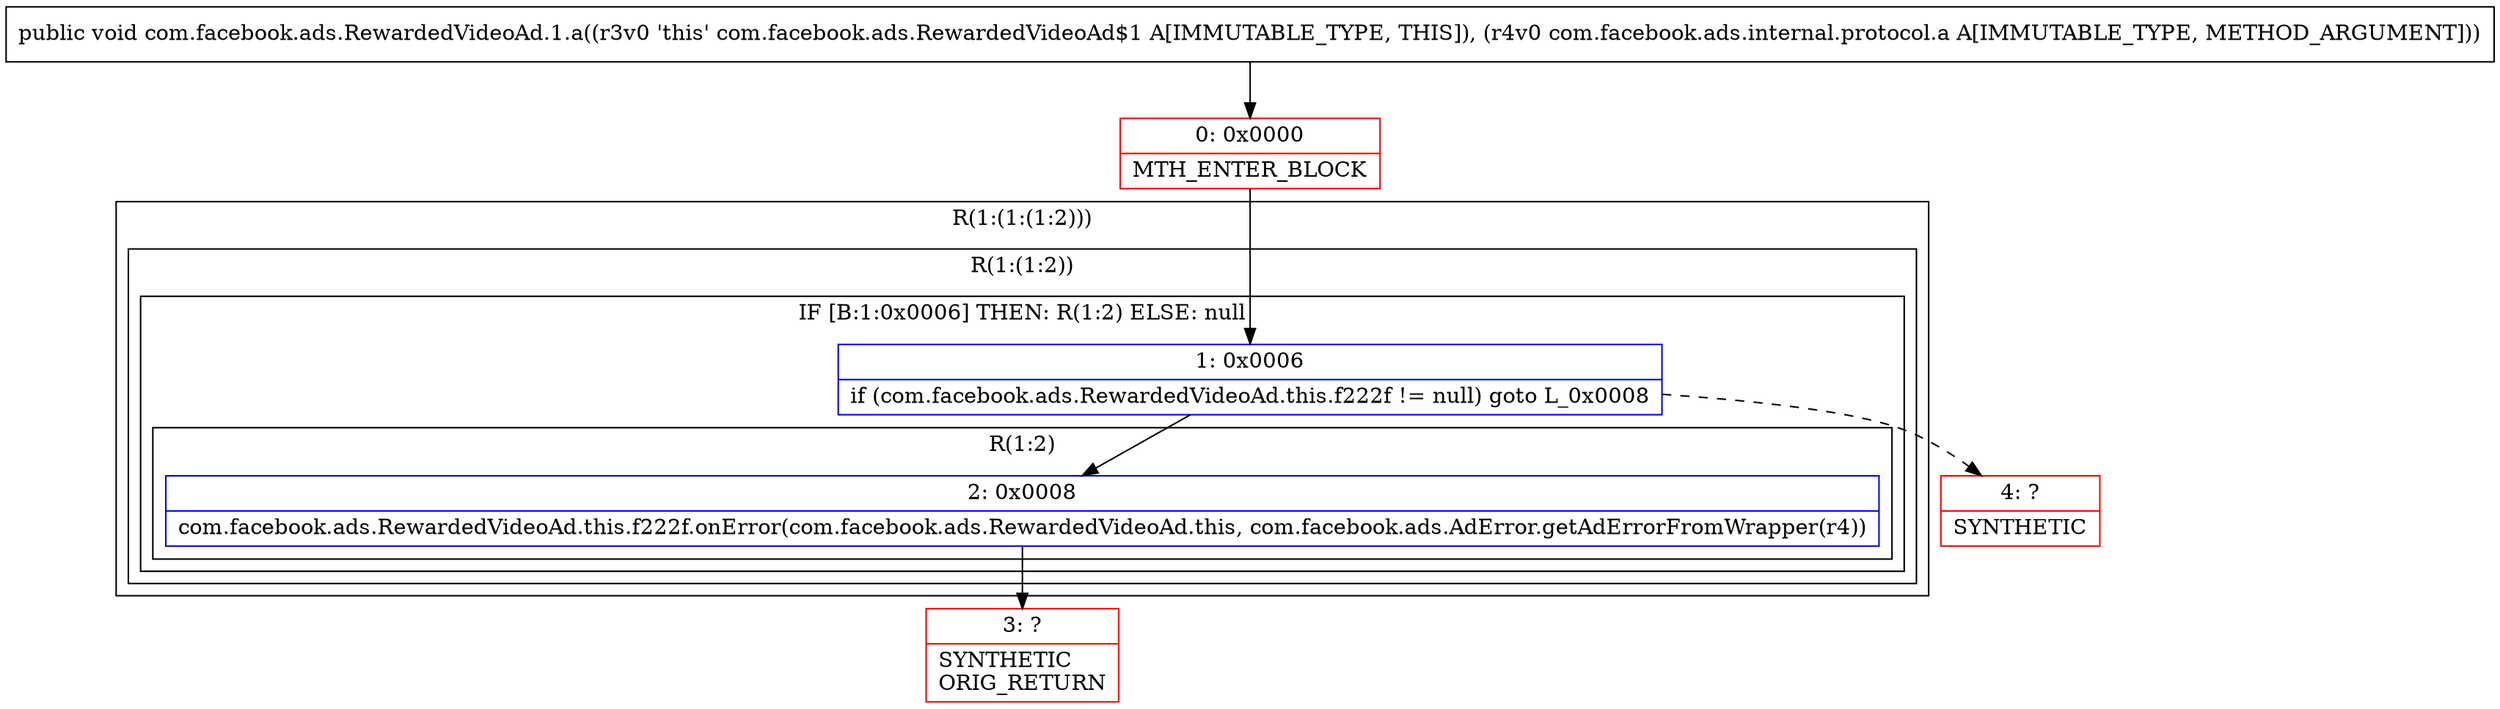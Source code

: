 digraph "CFG forcom.facebook.ads.RewardedVideoAd.1.a(Lcom\/facebook\/ads\/internal\/protocol\/a;)V" {
subgraph cluster_Region_1132124484 {
label = "R(1:(1:(1:2)))";
node [shape=record,color=blue];
subgraph cluster_Region_1145588261 {
label = "R(1:(1:2))";
node [shape=record,color=blue];
subgraph cluster_IfRegion_866830068 {
label = "IF [B:1:0x0006] THEN: R(1:2) ELSE: null";
node [shape=record,color=blue];
Node_1 [shape=record,label="{1\:\ 0x0006|if (com.facebook.ads.RewardedVideoAd.this.f222f != null) goto L_0x0008\l}"];
subgraph cluster_Region_866329525 {
label = "R(1:2)";
node [shape=record,color=blue];
Node_2 [shape=record,label="{2\:\ 0x0008|com.facebook.ads.RewardedVideoAd.this.f222f.onError(com.facebook.ads.RewardedVideoAd.this, com.facebook.ads.AdError.getAdErrorFromWrapper(r4))\l}"];
}
}
}
}
Node_0 [shape=record,color=red,label="{0\:\ 0x0000|MTH_ENTER_BLOCK\l}"];
Node_3 [shape=record,color=red,label="{3\:\ ?|SYNTHETIC\lORIG_RETURN\l}"];
Node_4 [shape=record,color=red,label="{4\:\ ?|SYNTHETIC\l}"];
MethodNode[shape=record,label="{public void com.facebook.ads.RewardedVideoAd.1.a((r3v0 'this' com.facebook.ads.RewardedVideoAd$1 A[IMMUTABLE_TYPE, THIS]), (r4v0 com.facebook.ads.internal.protocol.a A[IMMUTABLE_TYPE, METHOD_ARGUMENT])) }"];
MethodNode -> Node_0;
Node_1 -> Node_2;
Node_1 -> Node_4[style=dashed];
Node_2 -> Node_3;
Node_0 -> Node_1;
}

